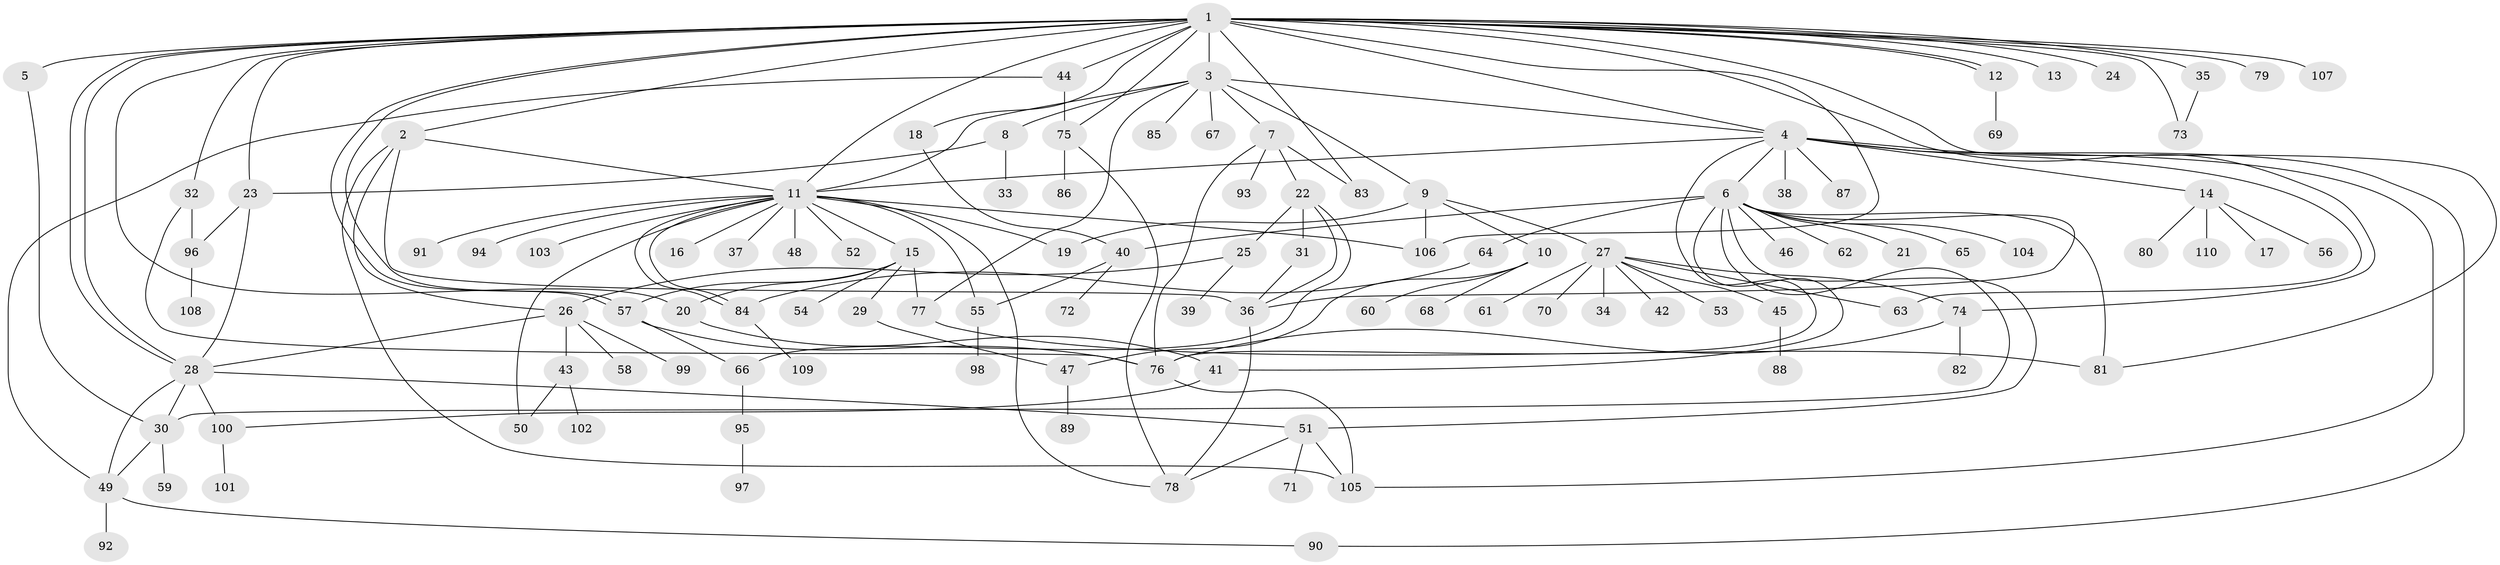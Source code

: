 // Generated by graph-tools (version 1.1) at 2025/35/03/09/25 02:35:36]
// undirected, 110 vertices, 162 edges
graph export_dot {
graph [start="1"]
  node [color=gray90,style=filled];
  1;
  2;
  3;
  4;
  5;
  6;
  7;
  8;
  9;
  10;
  11;
  12;
  13;
  14;
  15;
  16;
  17;
  18;
  19;
  20;
  21;
  22;
  23;
  24;
  25;
  26;
  27;
  28;
  29;
  30;
  31;
  32;
  33;
  34;
  35;
  36;
  37;
  38;
  39;
  40;
  41;
  42;
  43;
  44;
  45;
  46;
  47;
  48;
  49;
  50;
  51;
  52;
  53;
  54;
  55;
  56;
  57;
  58;
  59;
  60;
  61;
  62;
  63;
  64;
  65;
  66;
  67;
  68;
  69;
  70;
  71;
  72;
  73;
  74;
  75;
  76;
  77;
  78;
  79;
  80;
  81;
  82;
  83;
  84;
  85;
  86;
  87;
  88;
  89;
  90;
  91;
  92;
  93;
  94;
  95;
  96;
  97;
  98;
  99;
  100;
  101;
  102;
  103;
  104;
  105;
  106;
  107;
  108;
  109;
  110;
  1 -- 2;
  1 -- 3;
  1 -- 4;
  1 -- 5;
  1 -- 11;
  1 -- 12;
  1 -- 12;
  1 -- 13;
  1 -- 18;
  1 -- 20;
  1 -- 23;
  1 -- 24;
  1 -- 28;
  1 -- 28;
  1 -- 32;
  1 -- 35;
  1 -- 44;
  1 -- 57;
  1 -- 57;
  1 -- 73;
  1 -- 74;
  1 -- 75;
  1 -- 79;
  1 -- 81;
  1 -- 83;
  1 -- 106;
  1 -- 107;
  2 -- 11;
  2 -- 26;
  2 -- 36;
  2 -- 105;
  3 -- 4;
  3 -- 7;
  3 -- 8;
  3 -- 9;
  3 -- 11;
  3 -- 67;
  3 -- 77;
  3 -- 85;
  4 -- 6;
  4 -- 11;
  4 -- 14;
  4 -- 38;
  4 -- 63;
  4 -- 76;
  4 -- 87;
  4 -- 90;
  4 -- 105;
  5 -- 30;
  6 -- 21;
  6 -- 30;
  6 -- 36;
  6 -- 40;
  6 -- 41;
  6 -- 46;
  6 -- 51;
  6 -- 62;
  6 -- 64;
  6 -- 65;
  6 -- 81;
  6 -- 104;
  7 -- 22;
  7 -- 76;
  7 -- 83;
  7 -- 93;
  8 -- 23;
  8 -- 33;
  9 -- 10;
  9 -- 19;
  9 -- 27;
  9 -- 106;
  10 -- 47;
  10 -- 60;
  10 -- 68;
  11 -- 15;
  11 -- 16;
  11 -- 19;
  11 -- 37;
  11 -- 48;
  11 -- 50;
  11 -- 52;
  11 -- 55;
  11 -- 78;
  11 -- 84;
  11 -- 84;
  11 -- 91;
  11 -- 94;
  11 -- 103;
  11 -- 106;
  12 -- 69;
  14 -- 17;
  14 -- 56;
  14 -- 80;
  14 -- 110;
  15 -- 20;
  15 -- 29;
  15 -- 54;
  15 -- 57;
  15 -- 77;
  18 -- 40;
  20 -- 41;
  22 -- 25;
  22 -- 31;
  22 -- 36;
  22 -- 66;
  23 -- 28;
  23 -- 96;
  25 -- 26;
  25 -- 39;
  26 -- 28;
  26 -- 43;
  26 -- 58;
  26 -- 99;
  27 -- 34;
  27 -- 42;
  27 -- 45;
  27 -- 53;
  27 -- 61;
  27 -- 63;
  27 -- 70;
  27 -- 74;
  28 -- 30;
  28 -- 49;
  28 -- 51;
  28 -- 100;
  29 -- 47;
  30 -- 49;
  30 -- 59;
  31 -- 36;
  32 -- 76;
  32 -- 96;
  35 -- 73;
  36 -- 78;
  40 -- 55;
  40 -- 72;
  41 -- 100;
  43 -- 50;
  43 -- 102;
  44 -- 49;
  44 -- 75;
  45 -- 88;
  47 -- 89;
  49 -- 90;
  49 -- 92;
  51 -- 71;
  51 -- 78;
  51 -- 105;
  55 -- 98;
  57 -- 66;
  57 -- 76;
  64 -- 84;
  66 -- 95;
  74 -- 76;
  74 -- 82;
  75 -- 78;
  75 -- 86;
  76 -- 105;
  77 -- 81;
  84 -- 109;
  95 -- 97;
  96 -- 108;
  100 -- 101;
}
